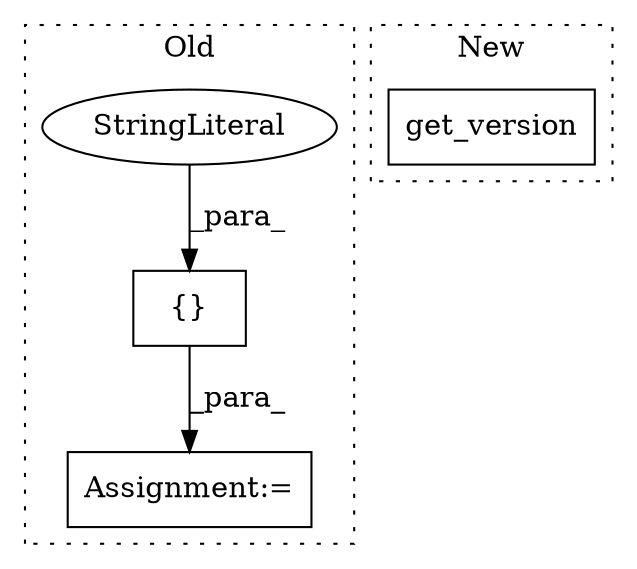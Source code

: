 digraph G {
subgraph cluster0 {
1 [label="{}" a="4" s="308,349" l="1,1" shape="box"];
3 [label="StringLiteral" a="45" s="337" l="12" shape="ellipse"];
4 [label="Assignment:=" a="7" s="447" l="1" shape="box"];
label = "Old";
style="dotted";
}
subgraph cluster1 {
2 [label="get_version" a="32" s="193" l="13" shape="box"];
label = "New";
style="dotted";
}
1 -> 4 [label="_para_"];
3 -> 1 [label="_para_"];
}